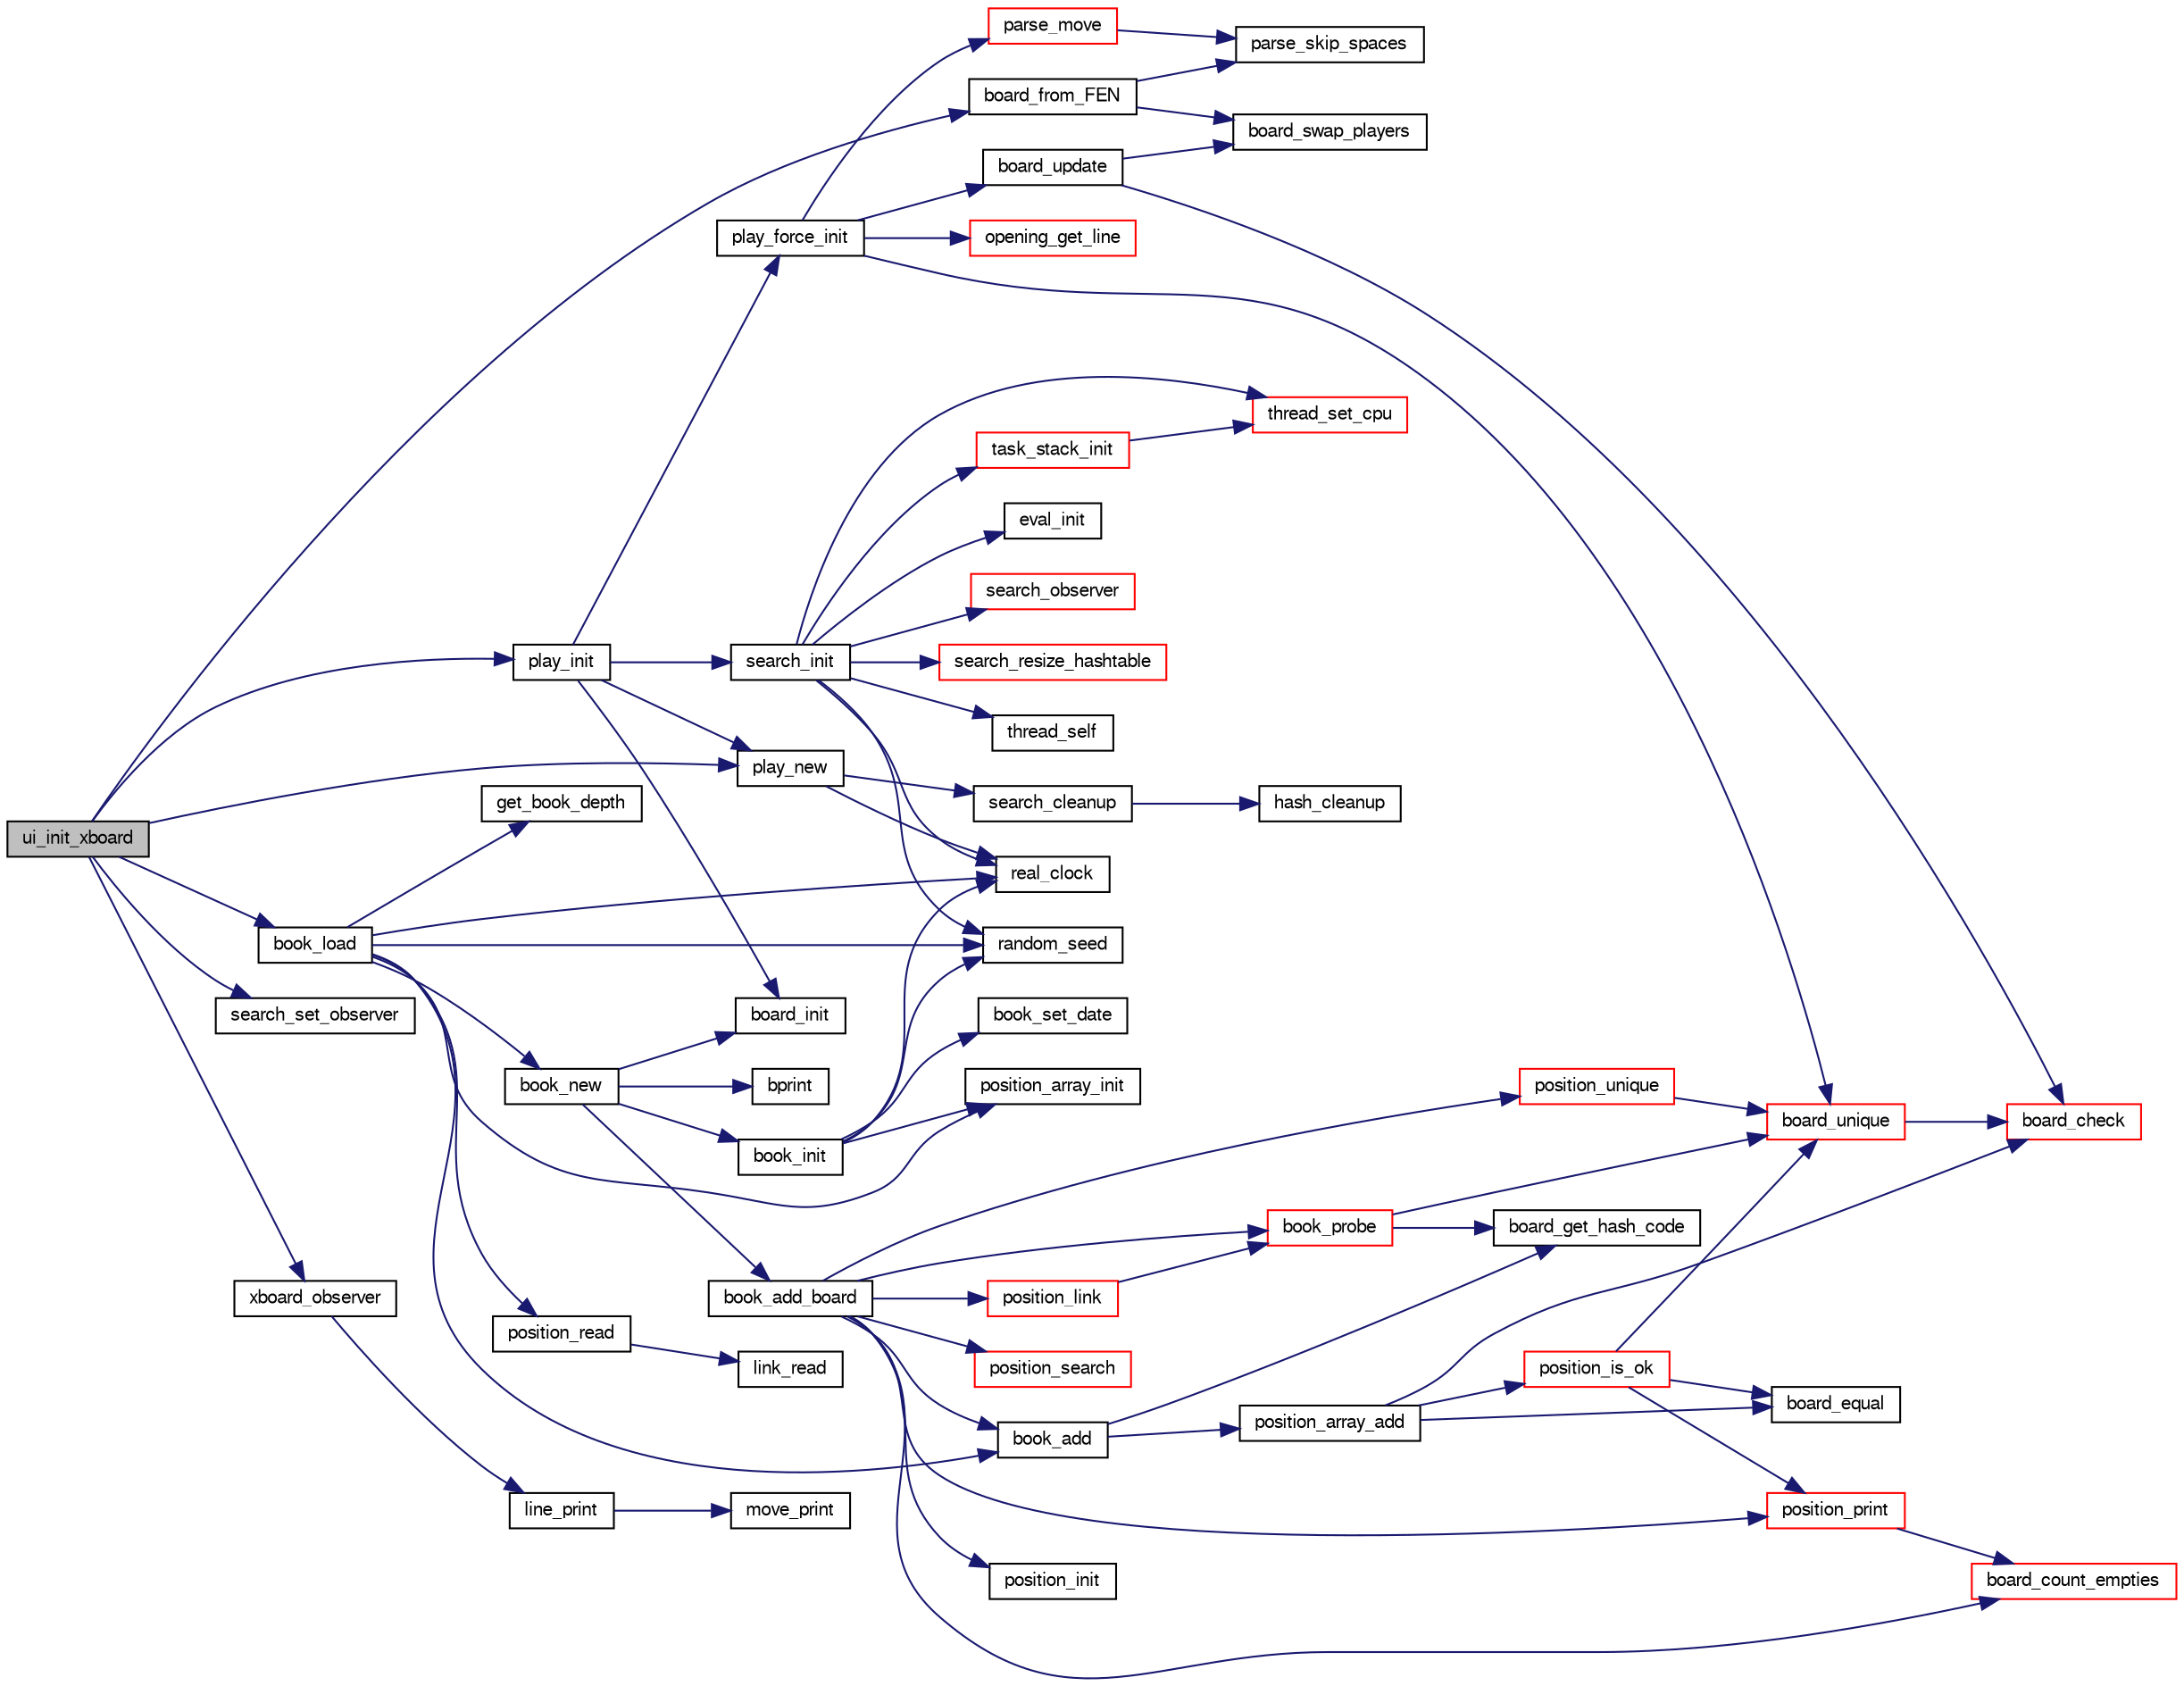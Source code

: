 digraph "ui_init_xboard"
{
 // LATEX_PDF_SIZE
  bgcolor="transparent";
  edge [fontname="FreeSans",fontsize="10",labelfontname="FreeSans",labelfontsize="10"];
  node [fontname="FreeSans",fontsize="10",shape=record];
  rankdir="LR";
  Node1 [label="ui_init_xboard",height=0.2,width=0.4,color="black", fillcolor="grey75", style="filled", fontcolor="black",tooltip="initialize xboard protocol."];
  Node1 -> Node2 [color="midnightblue",fontsize="10",style="solid",fontname="FreeSans"];
  Node2 [label="board_from_FEN",height=0.2,width=0.4,color="black",URL="$board_8c.html#af29492953715e526dd895b6c59dc5de6",tooltip="Set a board from a string description."];
  Node2 -> Node3 [color="midnightblue",fontsize="10",style="solid",fontname="FreeSans"];
  Node3 [label="board_swap_players",height=0.2,width=0.4,color="black",URL="$board_8c.html#a4d389fb0245969a39744349230ce7703",tooltip="Swap players."];
  Node2 -> Node4 [color="midnightblue",fontsize="10",style="solid",fontname="FreeSans"];
  Node4 [label="parse_skip_spaces",height=0.2,width=0.4,color="black",URL="$util_8c.html#a35508e8fcec689d875231b2f93fbe4a5",tooltip="Skip spaces."];
  Node1 -> Node5 [color="midnightblue",fontsize="10",style="solid",fontname="FreeSans"];
  Node5 [label="book_load",height=0.2,width=0.4,color="black",URL="$book_8c.html#ae4908276236d3d01b1368df695396207",tooltip="Load the opening book."];
  Node5 -> Node6 [color="midnightblue",fontsize="10",style="solid",fontname="FreeSans"];
  Node6 [label="book_add",height=0.2,width=0.4,color="black",URL="$book_8c.html#a7599271392bdcf62052bcd8f4e9283e7",tooltip="Add a position to the book."];
  Node6 -> Node7 [color="midnightblue",fontsize="10",style="solid",fontname="FreeSans"];
  Node7 [label="board_get_hash_code",height=0.2,width=0.4,color="black",URL="$board_8c.html#a0e6cff6e714bcb714e2b9b2d7b9fbec6",tooltip="Compute a hash code."];
  Node6 -> Node8 [color="midnightblue",fontsize="10",style="solid",fontname="FreeSans"];
  Node8 [label="position_array_add",height=0.2,width=0.4,color="black",URL="$book_8c.html#a33dd65578cee2bb82c44f6b5bcc7ca70",tooltip="Add a position to the array."];
  Node8 -> Node9 [color="midnightblue",fontsize="10",style="solid",fontname="FreeSans"];
  Node9 [label="board_check",height=0.2,width=0.4,color="red",URL="$board_8c.html#a849436f17b60e89ed91f8e5013ed9d04",tooltip="Check board consistency."];
  Node8 -> Node18 [color="midnightblue",fontsize="10",style="solid",fontname="FreeSans"];
  Node18 [label="board_equal",height=0.2,width=0.4,color="black",URL="$board_8c.html#a8b5bfe9db13bf07894a8bc77e3ebfbbe",tooltip="Compare two board for equality."];
  Node8 -> Node19 [color="midnightblue",fontsize="10",style="solid",fontname="FreeSans"];
  Node19 [label="position_is_ok",height=0.2,width=0.4,color="red",URL="$book_8c.html#a72ebb0fd09a7722748b1a0c46f42312e",tooltip="Check if position is ok or need fixing."];
  Node19 -> Node18 [color="midnightblue",fontsize="10",style="solid",fontname="FreeSans"];
  Node19 -> Node22 [color="midnightblue",fontsize="10",style="solid",fontname="FreeSans"];
  Node22 [label="board_unique",height=0.2,width=0.4,color="red",URL="$board_8c.html#a66911c3a003f5fb27a87503b5bb04f6d",tooltip="unique board"];
  Node22 -> Node9 [color="midnightblue",fontsize="10",style="solid",fontname="FreeSans"];
  Node19 -> Node30 [color="midnightblue",fontsize="10",style="solid",fontname="FreeSans"];
  Node30 [label="position_print",height=0.2,width=0.4,color="red",URL="$book_8c.html#a804457298fe82d9bbfb92588288aa406",tooltip="print a position in a compact but readable format."];
  Node30 -> Node31 [color="midnightblue",fontsize="10",style="solid",fontname="FreeSans"];
  Node31 [label="board_count_empties",height=0.2,width=0.4,color="red",URL="$board_8c.html#a35de0f1560f069cd442105c319df2c15",tooltip="Check if the game is over."];
  Node5 -> Node36 [color="midnightblue",fontsize="10",style="solid",fontname="FreeSans"];
  Node36 [label="book_new",height=0.2,width=0.4,color="black",URL="$book_8c.html#ad5b3cab81d4692d626c6f7c6d9de87e5",tooltip="Create a new opening book."];
  Node36 -> Node37 [color="midnightblue",fontsize="10",style="solid",fontname="FreeSans"];
  Node37 [label="board_init",height=0.2,width=0.4,color="black",URL="$board_8c.html#a6c63848863d9887a6b400f4bc678f31d",tooltip="Set a board to the starting position."];
  Node36 -> Node38 [color="midnightblue",fontsize="10",style="solid",fontname="FreeSans"];
  Node38 [label="book_add_board",height=0.2,width=0.4,color="black",URL="$book_8c.html#a429dbc3a206062b05e0e9da5f6fd8452",tooltip="Add a position."];
  Node38 -> Node31 [color="midnightblue",fontsize="10",style="solid",fontname="FreeSans"];
  Node38 -> Node6 [color="midnightblue",fontsize="10",style="solid",fontname="FreeSans"];
  Node38 -> Node39 [color="midnightblue",fontsize="10",style="solid",fontname="FreeSans"];
  Node39 [label="book_probe",height=0.2,width=0.4,color="red",URL="$book_8c.html#a0618aa17a7aef4ce9704705ab3f4a8fa",tooltip="Find a position in the book."];
  Node39 -> Node7 [color="midnightblue",fontsize="10",style="solid",fontname="FreeSans"];
  Node39 -> Node22 [color="midnightblue",fontsize="10",style="solid",fontname="FreeSans"];
  Node38 -> Node41 [color="midnightblue",fontsize="10",style="solid",fontname="FreeSans"];
  Node41 [label="position_init",height=0.2,width=0.4,color="black",URL="$book_8c.html#afb0f6cc3910d40165c8350150e0a5ca4",tooltip="Initialize a position."];
  Node38 -> Node42 [color="midnightblue",fontsize="10",style="solid",fontname="FreeSans"];
  Node42 [label="position_link",height=0.2,width=0.4,color="red",URL="$book_8c.html#a019aa7c08d4071fc2afc5c4a01777699",tooltip="Link a position."];
  Node42 -> Node39 [color="midnightblue",fontsize="10",style="solid",fontname="FreeSans"];
  Node38 -> Node30 [color="midnightblue",fontsize="10",style="solid",fontname="FreeSans"];
  Node38 -> Node45 [color="midnightblue",fontsize="10",style="solid",fontname="FreeSans"];
  Node45 [label="position_search",height=0.2,width=0.4,color="red",URL="$book_8c.html#ad3b2686173649c214c8349e5e3da0aca",tooltip="Evaluate a position."];
  Node38 -> Node191 [color="midnightblue",fontsize="10",style="solid",fontname="FreeSans"];
  Node191 [label="position_unique",height=0.2,width=0.4,color="red",URL="$book_8c.html#aa759e4da25983478739275f1a0506a64",tooltip="Make position unique, regarding symetries."];
  Node191 -> Node22 [color="midnightblue",fontsize="10",style="solid",fontname="FreeSans"];
  Node36 -> Node192 [color="midnightblue",fontsize="10",style="solid",fontname="FreeSans"];
  Node192 [label="book_init",height=0.2,width=0.4,color="black",URL="$book_8c.html#a1cb960b3eead1f87da5625ae46b859de",tooltip="Initialize the opening book."];
  Node192 -> Node193 [color="midnightblue",fontsize="10",style="solid",fontname="FreeSans"];
  Node193 [label="book_set_date",height=0.2,width=0.4,color="black",URL="$book_8c.html#afe22572623333b9e82494984e238f444",tooltip="Set book date."];
  Node192 -> Node194 [color="midnightblue",fontsize="10",style="solid",fontname="FreeSans"];
  Node194 [label="position_array_init",height=0.2,width=0.4,color="black",URL="$book_8c.html#aa5a350959843604c7f41f513caf4d205",tooltip="Initialize the array."];
  Node192 -> Node195 [color="midnightblue",fontsize="10",style="solid",fontname="FreeSans"];
  Node195 [label="random_seed",height=0.2,width=0.4,color="black",URL="$util_8c.html#ac844263eac6d959af4f2c9ca1a916e58",tooltip="Pseudo-random number seed."];
  Node192 -> Node196 [color="midnightblue",fontsize="10",style="solid",fontname="FreeSans"];
  Node196 [label="real_clock",height=0.2,width=0.4,color="black",URL="$util_8h.html#a358b4c5eab4941b90bb9ef1676e5f7e5",tooltip=" "];
  Node36 -> Node197 [color="midnightblue",fontsize="10",style="solid",fontname="FreeSans"];
  Node197 [label="bprint",height=0.2,width=0.4,color="black",URL="$book_8c.html#a08ce2cc5efe2f2afd5556168775528b3",tooltip="print a message on stdout."];
  Node5 -> Node198 [color="midnightblue",fontsize="10",style="solid",fontname="FreeSans"];
  Node198 [label="get_book_depth",height=0.2,width=0.4,color="black",URL="$book_8c.html#aa2206ed47404793d9f3dde5a2a3586cb",tooltip="return the number of plies from where the search is solving."];
  Node5 -> Node194 [color="midnightblue",fontsize="10",style="solid",fontname="FreeSans"];
  Node5 -> Node199 [color="midnightblue",fontsize="10",style="solid",fontname="FreeSans"];
  Node199 [label="position_read",height=0.2,width=0.4,color="black",URL="$book_8c.html#a0336fdbfc445e3b4c506ef1612db704c",tooltip="Read a position."];
  Node199 -> Node200 [color="midnightblue",fontsize="10",style="solid",fontname="FreeSans"];
  Node200 [label="link_read",height=0.2,width=0.4,color="black",URL="$book_8c.html#a1fb7cdac0a0600205c5a2ea110db6a3a",tooltip="read a link."];
  Node5 -> Node195 [color="midnightblue",fontsize="10",style="solid",fontname="FreeSans"];
  Node5 -> Node196 [color="midnightblue",fontsize="10",style="solid",fontname="FreeSans"];
  Node1 -> Node201 [color="midnightblue",fontsize="10",style="solid",fontname="FreeSans"];
  Node201 [label="play_init",height=0.2,width=0.4,color="black",URL="$play_8c.html#a6d31b5bcf034cd633bd2b93e634db42e",tooltip="Initialization."];
  Node201 -> Node37 [color="midnightblue",fontsize="10",style="solid",fontname="FreeSans"];
  Node201 -> Node202 [color="midnightblue",fontsize="10",style="solid",fontname="FreeSans"];
  Node202 [label="play_force_init",height=0.2,width=0.4,color="black",URL="$play_8c.html#a8ae26aeb1f439fc5a4bed1af1cb6a4ce",tooltip="Initialize a forced line."];
  Node202 -> Node22 [color="midnightblue",fontsize="10",style="solid",fontname="FreeSans"];
  Node202 -> Node59 [color="midnightblue",fontsize="10",style="solid",fontname="FreeSans"];
  Node59 [label="board_update",height=0.2,width=0.4,color="black",URL="$board_8c.html#a2d24dea46d67d71b1d9fe9f515d8d675",tooltip="Update a board."];
  Node59 -> Node9 [color="midnightblue",fontsize="10",style="solid",fontname="FreeSans"];
  Node59 -> Node3 [color="midnightblue",fontsize="10",style="solid",fontname="FreeSans"];
  Node202 -> Node203 [color="midnightblue",fontsize="10",style="solid",fontname="FreeSans"];
  Node203 [label="opening_get_line",height=0.2,width=0.4,color="red",URL="$opening_8c.html#a0f8cb6c10837f3bea5ca7963fd1985d7",tooltip="Translate an opening name into its move sequence."];
  Node202 -> Node205 [color="midnightblue",fontsize="10",style="solid",fontname="FreeSans"];
  Node205 [label="parse_move",height=0.2,width=0.4,color="red",URL="$util_8c.html#a884a11a33617c84b09855af421acc30d",tooltip="Parse a move."];
  Node205 -> Node4 [color="midnightblue",fontsize="10",style="solid",fontname="FreeSans"];
  Node201 -> Node208 [color="midnightblue",fontsize="10",style="solid",fontname="FreeSans"];
  Node208 [label="play_new",height=0.2,width=0.4,color="black",URL="$play_8c.html#a61b819f1f97c593c9ed9b75b8a99e719",tooltip="Start a new game."];
  Node208 -> Node196 [color="midnightblue",fontsize="10",style="solid",fontname="FreeSans"];
  Node208 -> Node209 [color="midnightblue",fontsize="10",style="solid",fontname="FreeSans"];
  Node209 [label="search_cleanup",height=0.2,width=0.4,color="black",URL="$search_8c.html#a7b93f77633c01068248bd9072013981a",tooltip="Clean-up some search data."];
  Node209 -> Node53 [color="midnightblue",fontsize="10",style="solid",fontname="FreeSans"];
  Node53 [label="hash_cleanup",height=0.2,width=0.4,color="black",URL="$hash-lock-free_8c.html#aab69792f6f434c8466eca07c469850f1",tooltip="Clear the hashtable."];
  Node201 -> Node210 [color="midnightblue",fontsize="10",style="solid",fontname="FreeSans"];
  Node210 [label="search_init",height=0.2,width=0.4,color="black",URL="$search_8c.html#a1b7d29da171f6927ea8212ee768f37c9",tooltip="Init the main search."];
  Node210 -> Node96 [color="midnightblue",fontsize="10",style="solid",fontname="FreeSans"];
  Node96 [label="eval_init",height=0.2,width=0.4,color="black",URL="$eval_8c.html#a8eef3217a4129901069390c85e6ff12a",tooltip="Initialize a new evaluation function."];
  Node210 -> Node195 [color="midnightblue",fontsize="10",style="solid",fontname="FreeSans"];
  Node210 -> Node196 [color="midnightblue",fontsize="10",style="solid",fontname="FreeSans"];
  Node210 -> Node211 [color="midnightblue",fontsize="10",style="solid",fontname="FreeSans"];
  Node211 [label="search_observer",height=0.2,width=0.4,color="red",URL="$search_8c.html#af9e93aeefcb80dd5aa756a4027d2e880",tooltip="default observer."];
  Node210 -> Node213 [color="midnightblue",fontsize="10",style="solid",fontname="FreeSans"];
  Node213 [label="search_resize_hashtable",height=0.2,width=0.4,color="red",URL="$search_8c.html#ad756f3d725bad22fa63af668b920f776",tooltip=" "];
  Node210 -> Node216 [color="midnightblue",fontsize="10",style="solid",fontname="FreeSans"];
  Node216 [label="task_stack_init",height=0.2,width=0.4,color="red",URL="$ybwc_8c.html#a9cb14f779a1d8a9e62b7f7acdbd0eebe",tooltip="Initialize the stack of tasks."];
  Node216 -> Node220 [color="midnightblue",fontsize="10",style="solid",fontname="FreeSans"];
  Node220 [label="thread_set_cpu",height=0.2,width=0.4,color="red",URL="$util_8c.html#a8334a83ec601a0e82808a1529fc98d71",tooltip="Choose a single core or cpu to run on, under linux systems, to avoid context changes."];
  Node210 -> Node222 [color="midnightblue",fontsize="10",style="solid",fontname="FreeSans"];
  Node222 [label="thread_self",height=0.2,width=0.4,color="black",URL="$util_8c.html#afb8ad4213542cdec400bbd9093193463",tooltip="Current thread."];
  Node210 -> Node220 [color="midnightblue",fontsize="10",style="solid",fontname="FreeSans"];
  Node1 -> Node208 [color="midnightblue",fontsize="10",style="solid",fontname="FreeSans"];
  Node1 -> Node223 [color="midnightblue",fontsize="10",style="solid",fontname="FreeSans"];
  Node223 [label="search_set_observer",height=0.2,width=0.4,color="black",URL="$search_8c.html#a94697d3ea3de662450dea6a304f53e5b",tooltip="set observer."];
  Node1 -> Node224 [color="midnightblue",fontsize="10",style="solid",fontname="FreeSans"];
  Node224 [label="xboard_observer",height=0.2,width=0.4,color="black",URL="$xboard_8c.html#a11559dcb0010a22a03bf85d2e51158c9",tooltip="Search oberver."];
  Node224 -> Node140 [color="midnightblue",fontsize="10",style="solid",fontname="FreeSans"];
  Node140 [label="line_print",height=0.2,width=0.4,color="black",URL="$move_8c.html#a0ae53ce219676b29cf33f8e7586f75a9",tooltip="Print a move sequence."];
  Node140 -> Node141 [color="midnightblue",fontsize="10",style="solid",fontname="FreeSans"];
  Node141 [label="move_print",height=0.2,width=0.4,color="black",URL="$move_8c.html#a2ec4fa6e50ff377157eddba43ff1d010",tooltip="Print out a move."];
}
